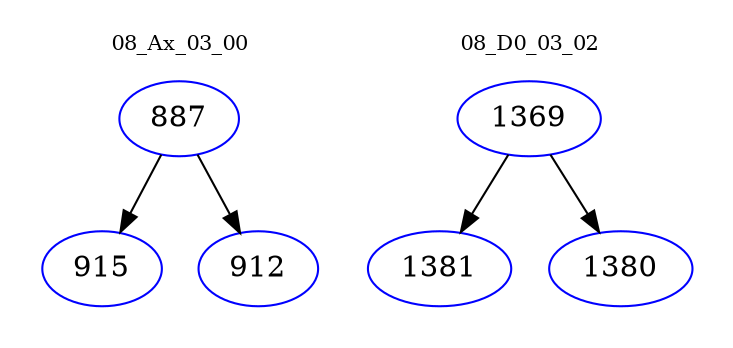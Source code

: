 digraph{
subgraph cluster_0 {
color = white
label = "08_Ax_03_00";
fontsize=10;
T0_887 [label="887", color="blue"]
T0_887 -> T0_915 [color="black"]
T0_915 [label="915", color="blue"]
T0_887 -> T0_912 [color="black"]
T0_912 [label="912", color="blue"]
}
subgraph cluster_1 {
color = white
label = "08_D0_03_02";
fontsize=10;
T1_1369 [label="1369", color="blue"]
T1_1369 -> T1_1381 [color="black"]
T1_1381 [label="1381", color="blue"]
T1_1369 -> T1_1380 [color="black"]
T1_1380 [label="1380", color="blue"]
}
}
